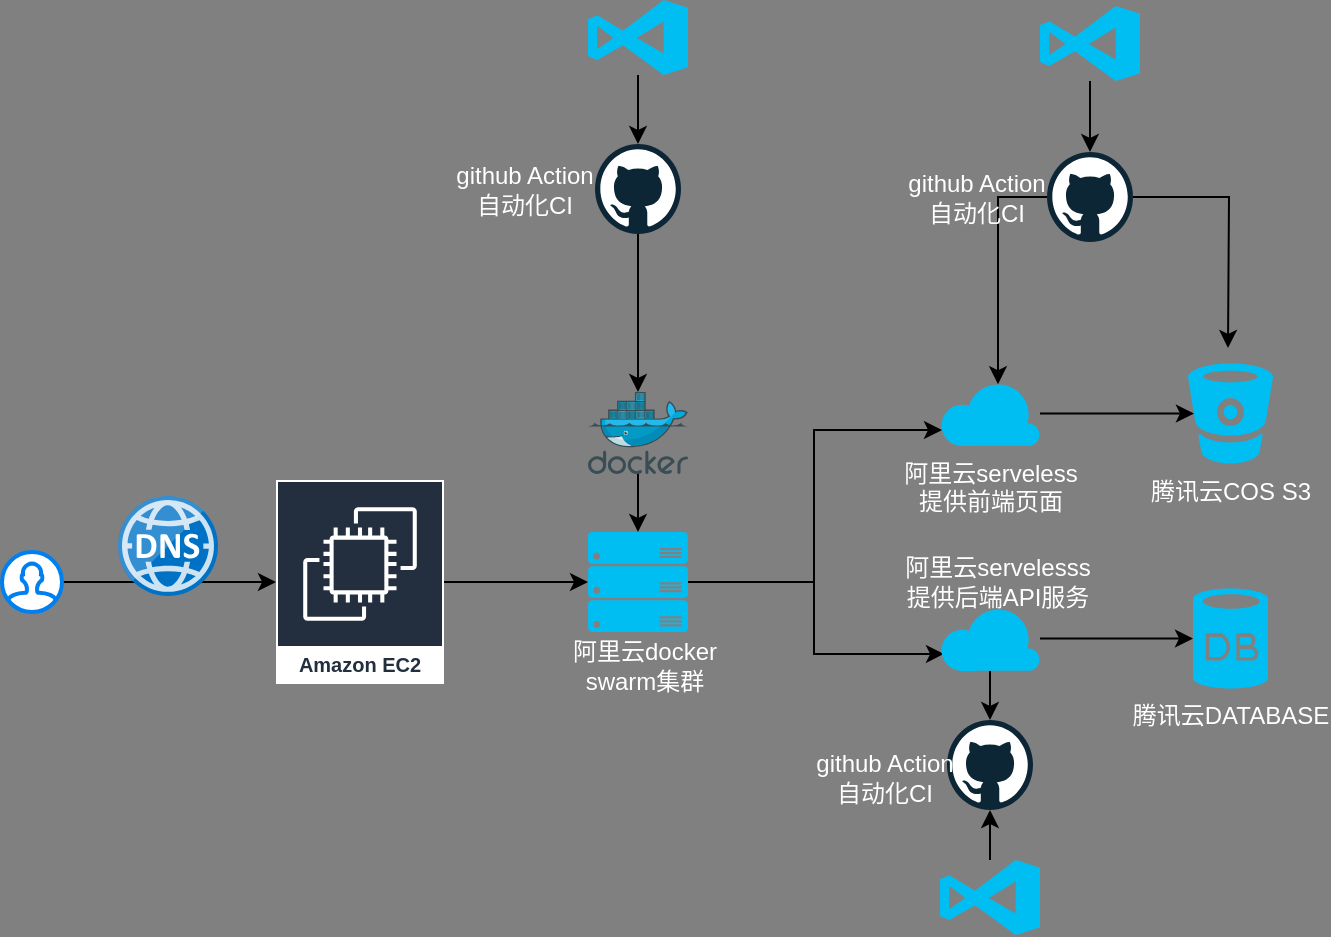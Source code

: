 <mxfile version="12.5.1" type="github"><diagram id="MDIncXF-hEdaZWdSawOF" name="Page-1"><mxGraphModel dx="1179" dy="680" grid="0" gridSize="10" guides="1" tooltips="1" connect="1" arrows="1" fold="1" page="1" pageScale="1" pageWidth="827" pageHeight="1169" background="#808080" math="0" shadow="0"><root><mxCell id="0"/><mxCell id="1" parent="0"/><mxCell id="6ViM9JjdiynAElRyoJt0-1" style="edgeStyle=orthogonalEdgeStyle;rounded=0;orthogonalLoop=1;jettySize=auto;html=1;" edge="1" parent="1" source="6ViM9JjdiynAElRyoJt0-2" target="6ViM9JjdiynAElRyoJt0-4"><mxGeometry relative="1" as="geometry"/></mxCell><mxCell id="6ViM9JjdiynAElRyoJt0-2" value="" style="html=1;verticalLabelPosition=bottom;align=center;labelBackgroundColor=#ffffff;verticalAlign=top;strokeWidth=2;strokeColor=#0080F0;shadow=0;dashed=0;shape=mxgraph.ios7.icons.user;" vertex="1" parent="1"><mxGeometry x="650" y="836" width="30" height="30" as="geometry"/></mxCell><mxCell id="6ViM9JjdiynAElRyoJt0-3" value="" style="edgeStyle=orthogonalEdgeStyle;rounded=0;orthogonalLoop=1;jettySize=auto;html=1;" edge="1" parent="1" source="6ViM9JjdiynAElRyoJt0-4" target="6ViM9JjdiynAElRyoJt0-11"><mxGeometry relative="1" as="geometry"/></mxCell><mxCell id="6ViM9JjdiynAElRyoJt0-4" value="Amazon EC2" style="outlineConnect=0;fontColor=#232F3E;gradientColor=none;strokeColor=#ffffff;fillColor=#232F3E;dashed=0;verticalLabelPosition=middle;verticalAlign=bottom;align=center;html=1;whiteSpace=wrap;fontSize=10;fontStyle=1;spacing=3;shape=mxgraph.aws4.productIcon;prIcon=mxgraph.aws4.ec2;" vertex="1" parent="1"><mxGeometry x="787" y="800" width="84" height="102" as="geometry"/></mxCell><mxCell id="6ViM9JjdiynAElRyoJt0-5" value="" style="aspect=fixed;html=1;points=[];align=center;image;fontSize=12;image=img/lib/mscae/DNS.svg;" vertex="1" parent="1"><mxGeometry x="708" y="808" width="50" height="50" as="geometry"/></mxCell><mxCell id="6ViM9JjdiynAElRyoJt0-6" value="&lt;font color=&quot;#ffffff&quot;&gt;腾讯云COS S3&lt;br&gt;&lt;/font&gt;" style="verticalLabelPosition=bottom;html=1;verticalAlign=top;align=center;strokeColor=none;fillColor=#00BEF2;shape=mxgraph.azure.bitbucket_code_source;" vertex="1" parent="1"><mxGeometry x="1243" y="741.75" width="42.5" height="50" as="geometry"/></mxCell><mxCell id="6ViM9JjdiynAElRyoJt0-7" style="edgeStyle=orthogonalEdgeStyle;rounded=0;orthogonalLoop=1;jettySize=auto;html=1;entryX=0.07;entryY=0.5;entryDx=0;entryDy=0;entryPerimeter=0;" edge="1" parent="1" source="6ViM9JjdiynAElRyoJt0-8" target="6ViM9JjdiynAElRyoJt0-6"><mxGeometry relative="1" as="geometry"/></mxCell><mxCell id="6ViM9JjdiynAElRyoJt0-8" value="&lt;font color=&quot;#ffffff&quot;&gt;阿里云serveless&lt;br&gt;提供前端页面&lt;br&gt;&lt;/font&gt;" style="verticalLabelPosition=bottom;html=1;verticalAlign=top;align=center;strokeColor=none;fillColor=#00BEF2;shape=mxgraph.azure.cloud;" vertex="1" parent="1"><mxGeometry x="1119" y="750.5" width="50" height="32.5" as="geometry"/></mxCell><mxCell id="6ViM9JjdiynAElRyoJt0-9" style="edgeStyle=orthogonalEdgeStyle;rounded=0;orthogonalLoop=1;jettySize=auto;html=1;entryX=0.02;entryY=0.754;entryDx=0;entryDy=0;entryPerimeter=0;" edge="1" parent="1" source="6ViM9JjdiynAElRyoJt0-11" target="6ViM9JjdiynAElRyoJt0-8"><mxGeometry relative="1" as="geometry"/></mxCell><mxCell id="6ViM9JjdiynAElRyoJt0-10" style="edgeStyle=orthogonalEdgeStyle;rounded=0;orthogonalLoop=1;jettySize=auto;html=1;entryX=0.04;entryY=0.738;entryDx=0;entryDy=0;entryPerimeter=0;" edge="1" parent="1" source="6ViM9JjdiynAElRyoJt0-11" target="6ViM9JjdiynAElRyoJt0-13"><mxGeometry relative="1" as="geometry"/></mxCell><mxCell id="6ViM9JjdiynAElRyoJt0-11" value="" style="verticalLabelPosition=bottom;html=1;verticalAlign=top;align=center;strokeColor=none;fillColor=#00BEF2;shape=mxgraph.azure.server_rack;" vertex="1" parent="1"><mxGeometry x="943" y="826" width="50" height="50" as="geometry"/></mxCell><mxCell id="6ViM9JjdiynAElRyoJt0-12" style="edgeStyle=orthogonalEdgeStyle;rounded=0;orthogonalLoop=1;jettySize=auto;html=1;entryX=0;entryY=0.5;entryDx=0;entryDy=0;entryPerimeter=0;" edge="1" parent="1" source="6ViM9JjdiynAElRyoJt0-13" target="6ViM9JjdiynAElRyoJt0-14"><mxGeometry relative="1" as="geometry"/></mxCell><mxCell id="6ViM9JjdiynAElRyoJt0-37" value="" style="edgeStyle=orthogonalEdgeStyle;rounded=0;orthogonalLoop=1;jettySize=auto;html=1;" edge="1" parent="1" source="6ViM9JjdiynAElRyoJt0-13" target="6ViM9JjdiynAElRyoJt0-32"><mxGeometry relative="1" as="geometry"/></mxCell><mxCell id="6ViM9JjdiynAElRyoJt0-13" value="" style="verticalLabelPosition=bottom;html=1;verticalAlign=top;align=center;strokeColor=none;fillColor=#00BEF2;shape=mxgraph.azure.cloud;" vertex="1" parent="1"><mxGeometry x="1119" y="863" width="50" height="32.5" as="geometry"/></mxCell><mxCell id="6ViM9JjdiynAElRyoJt0-14" value="&lt;font color=&quot;#ffffff&quot;&gt;腾讯云DATABASE&lt;/font&gt;" style="verticalLabelPosition=bottom;html=1;verticalAlign=top;align=center;strokeColor=none;fillColor=#00BEF2;shape=mxgraph.azure.database;" vertex="1" parent="1"><mxGeometry x="1245.5" y="854.25" width="37.5" height="50" as="geometry"/></mxCell><mxCell id="6ViM9JjdiynAElRyoJt0-15" value="" style="edgeStyle=orthogonalEdgeStyle;rounded=0;orthogonalLoop=1;jettySize=auto;html=1;" edge="1" parent="1" source="6ViM9JjdiynAElRyoJt0-16" target="6ViM9JjdiynAElRyoJt0-29"><mxGeometry relative="1" as="geometry"/></mxCell><mxCell id="6ViM9JjdiynAElRyoJt0-16" value="" style="verticalLabelPosition=bottom;html=1;verticalAlign=top;align=center;strokeColor=none;fillColor=#00BEF2;shape=mxgraph.azure.visual_studio_online;" vertex="1" parent="1"><mxGeometry x="1169" y="563" width="50" height="37.5" as="geometry"/></mxCell><mxCell id="6ViM9JjdiynAElRyoJt0-17" value="" style="edgeStyle=orthogonalEdgeStyle;rounded=0;orthogonalLoop=1;jettySize=auto;html=1;" edge="1" parent="1" source="6ViM9JjdiynAElRyoJt0-18" target="6ViM9JjdiynAElRyoJt0-32"><mxGeometry relative="1" as="geometry"/></mxCell><mxCell id="6ViM9JjdiynAElRyoJt0-18" value="" style="verticalLabelPosition=bottom;html=1;verticalAlign=top;align=center;strokeColor=none;fillColor=#00BEF2;shape=mxgraph.azure.visual_studio_online;" vertex="1" parent="1"><mxGeometry x="1119" y="990" width="50" height="37.5" as="geometry"/></mxCell><mxCell id="6ViM9JjdiynAElRyoJt0-19" value="" style="edgeStyle=orthogonalEdgeStyle;rounded=0;orthogonalLoop=1;jettySize=auto;html=1;" edge="1" parent="1" source="6ViM9JjdiynAElRyoJt0-20" target="6ViM9JjdiynAElRyoJt0-25"><mxGeometry relative="1" as="geometry"/></mxCell><mxCell id="6ViM9JjdiynAElRyoJt0-20" value="" style="verticalLabelPosition=bottom;html=1;verticalAlign=top;align=center;strokeColor=none;fillColor=#00BEF2;shape=mxgraph.azure.visual_studio_online;" vertex="1" parent="1"><mxGeometry x="943" y="560" width="50" height="37.5" as="geometry"/></mxCell><mxCell id="6ViM9JjdiynAElRyoJt0-21" value="&lt;font color=&quot;#ffffff&quot;&gt;阿里云docker swarm集群&lt;/font&gt;" style="text;html=1;align=center;verticalAlign=middle;whiteSpace=wrap;rounded=0;" vertex="1" parent="1"><mxGeometry x="928" y="882.25" width="87" height="22" as="geometry"/></mxCell><mxCell id="6ViM9JjdiynAElRyoJt0-22" style="edgeStyle=orthogonalEdgeStyle;rounded=0;orthogonalLoop=1;jettySize=auto;html=1;" edge="1" parent="1" source="6ViM9JjdiynAElRyoJt0-23" target="6ViM9JjdiynAElRyoJt0-11"><mxGeometry relative="1" as="geometry"/></mxCell><mxCell id="6ViM9JjdiynAElRyoJt0-23" value="" style="aspect=fixed;html=1;points=[];align=center;image;fontSize=12;image=img/lib/mscae/Docker.svg;" vertex="1" parent="1"><mxGeometry x="943" y="756" width="50" height="41" as="geometry"/></mxCell><mxCell id="6ViM9JjdiynAElRyoJt0-24" style="edgeStyle=orthogonalEdgeStyle;rounded=0;orthogonalLoop=1;jettySize=auto;html=1;" edge="1" parent="1" source="6ViM9JjdiynAElRyoJt0-25" target="6ViM9JjdiynAElRyoJt0-23"><mxGeometry relative="1" as="geometry"/></mxCell><mxCell id="6ViM9JjdiynAElRyoJt0-25" value="" style="dashed=0;outlineConnect=0;html=1;align=center;labelPosition=center;verticalLabelPosition=bottom;verticalAlign=top;shape=mxgraph.weblogos.github" vertex="1" parent="1"><mxGeometry x="946.5" y="632" width="43" height="45" as="geometry"/></mxCell><mxCell id="6ViM9JjdiynAElRyoJt0-26" value="&lt;font color=&quot;#ffffff&quot;&gt;github Action自动化CI&lt;/font&gt;" style="text;html=1;strokeColor=none;fillColor=none;align=center;verticalAlign=middle;whiteSpace=wrap;rounded=0;" vertex="1" parent="1"><mxGeometry x="871" y="651.5" width="81" height="6" as="geometry"/></mxCell><mxCell id="6ViM9JjdiynAElRyoJt0-27" style="edgeStyle=orthogonalEdgeStyle;rounded=0;orthogonalLoop=1;jettySize=auto;html=1;entryX=0.58;entryY=0.05;entryDx=0;entryDy=0;entryPerimeter=0;" edge="1" parent="1" source="6ViM9JjdiynAElRyoJt0-29" target="6ViM9JjdiynAElRyoJt0-8"><mxGeometry relative="1" as="geometry"/></mxCell><mxCell id="6ViM9JjdiynAElRyoJt0-28" style="edgeStyle=orthogonalEdgeStyle;rounded=0;orthogonalLoop=1;jettySize=auto;html=1;" edge="1" parent="1" source="6ViM9JjdiynAElRyoJt0-29"><mxGeometry relative="1" as="geometry"><mxPoint x="1263" y="734" as="targetPoint"/></mxGeometry></mxCell><mxCell id="6ViM9JjdiynAElRyoJt0-29" value="" style="dashed=0;outlineConnect=0;html=1;align=center;labelPosition=center;verticalLabelPosition=bottom;verticalAlign=top;shape=mxgraph.weblogos.github" vertex="1" parent="1"><mxGeometry x="1172.5" y="636" width="43" height="45" as="geometry"/></mxCell><mxCell id="6ViM9JjdiynAElRyoJt0-30" value="&lt;font color=&quot;#ffffff&quot;&gt;github Action自动化CI&lt;/font&gt;" style="text;html=1;strokeColor=none;fillColor=none;align=center;verticalAlign=middle;whiteSpace=wrap;rounded=0;" vertex="1" parent="1"><mxGeometry x="1097" y="655.5" width="81" height="6" as="geometry"/></mxCell><mxCell id="6ViM9JjdiynAElRyoJt0-32" value="" style="dashed=0;outlineConnect=0;html=1;align=center;labelPosition=center;verticalLabelPosition=bottom;verticalAlign=top;shape=mxgraph.weblogos.github" vertex="1" parent="1"><mxGeometry x="1122.5" y="920" width="43" height="45" as="geometry"/></mxCell><mxCell id="6ViM9JjdiynAElRyoJt0-33" value="&lt;font color=&quot;#ffffff&quot;&gt;github Action自动化CI&lt;/font&gt;" style="text;html=1;strokeColor=none;fillColor=none;align=center;verticalAlign=middle;whiteSpace=wrap;rounded=0;" vertex="1" parent="1"><mxGeometry x="1050.5" y="945.5" width="81" height="6" as="geometry"/></mxCell><mxCell id="6ViM9JjdiynAElRyoJt0-34" value="&lt;font color=&quot;#ffffff&quot;&gt;阿里云servelesss&lt;br&gt;提供后端API服务&lt;br&gt;&lt;/font&gt;" style="text;html=1;strokeColor=none;fillColor=none;align=center;verticalAlign=middle;whiteSpace=wrap;rounded=0;" vertex="1" parent="1"><mxGeometry x="1088" y="843" width="120" height="15" as="geometry"/></mxCell></root></mxGraphModel></diagram></mxfile>